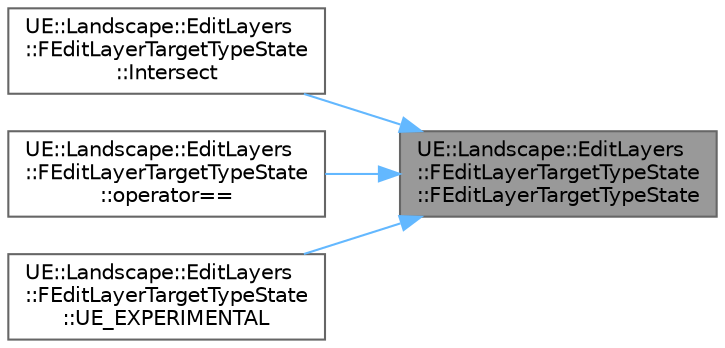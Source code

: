 digraph "UE::Landscape::EditLayers::FEditLayerTargetTypeState::FEditLayerTargetTypeState"
{
 // INTERACTIVE_SVG=YES
 // LATEX_PDF_SIZE
  bgcolor="transparent";
  edge [fontname=Helvetica,fontsize=10,labelfontname=Helvetica,labelfontsize=10];
  node [fontname=Helvetica,fontsize=10,shape=box,height=0.2,width=0.4];
  rankdir="RL";
  Node1 [id="Node000001",label="UE::Landscape::EditLayers\l::FEditLayerTargetTypeState\l::FEditLayerTargetTypeState",height=0.2,width=0.4,color="gray40", fillcolor="grey60", style="filled", fontcolor="black",tooltip=" "];
  Node1 -> Node2 [id="edge1_Node000001_Node000002",dir="back",color="steelblue1",style="solid",tooltip=" "];
  Node2 [id="Node000002",label="UE::Landscape::EditLayers\l::FEditLayerTargetTypeState\l::Intersect",height=0.2,width=0.4,color="grey40", fillcolor="white", style="filled",URL="$dc/dd6/classUE_1_1Landscape_1_1EditLayers_1_1FEditLayerTargetTypeState.html#abd67298eb38df460e97b16b25d05930c",tooltip="Returns the \"intersection\" (AND operation) between the target type state and the one in parameter."];
  Node1 -> Node3 [id="edge2_Node000001_Node000003",dir="back",color="steelblue1",style="solid",tooltip=" "];
  Node3 [id="Node000003",label="UE::Landscape::EditLayers\l::FEditLayerTargetTypeState\l::operator==",height=0.2,width=0.4,color="grey40", fillcolor="white", style="filled",URL="$dc/dd6/classUE_1_1Landscape_1_1EditLayers_1_1FEditLayerTargetTypeState.html#a53162f3a5b9777d089e488ad8347b7ff",tooltip=" "];
  Node1 -> Node4 [id="edge3_Node000001_Node000004",dir="back",color="steelblue1",style="solid",tooltip=" "];
  Node4 [id="Node000004",label="UE::Landscape::EditLayers\l::FEditLayerTargetTypeState\l::UE_EXPERIMENTAL",height=0.2,width=0.4,color="grey40", fillcolor="white", style="filled",URL="$dc/dd6/classUE_1_1Landscape_1_1EditLayers_1_1FEditLayerTargetTypeState.html#a75298b8e0a425186b6ba842649b03bd5",tooltip=" "];
}
